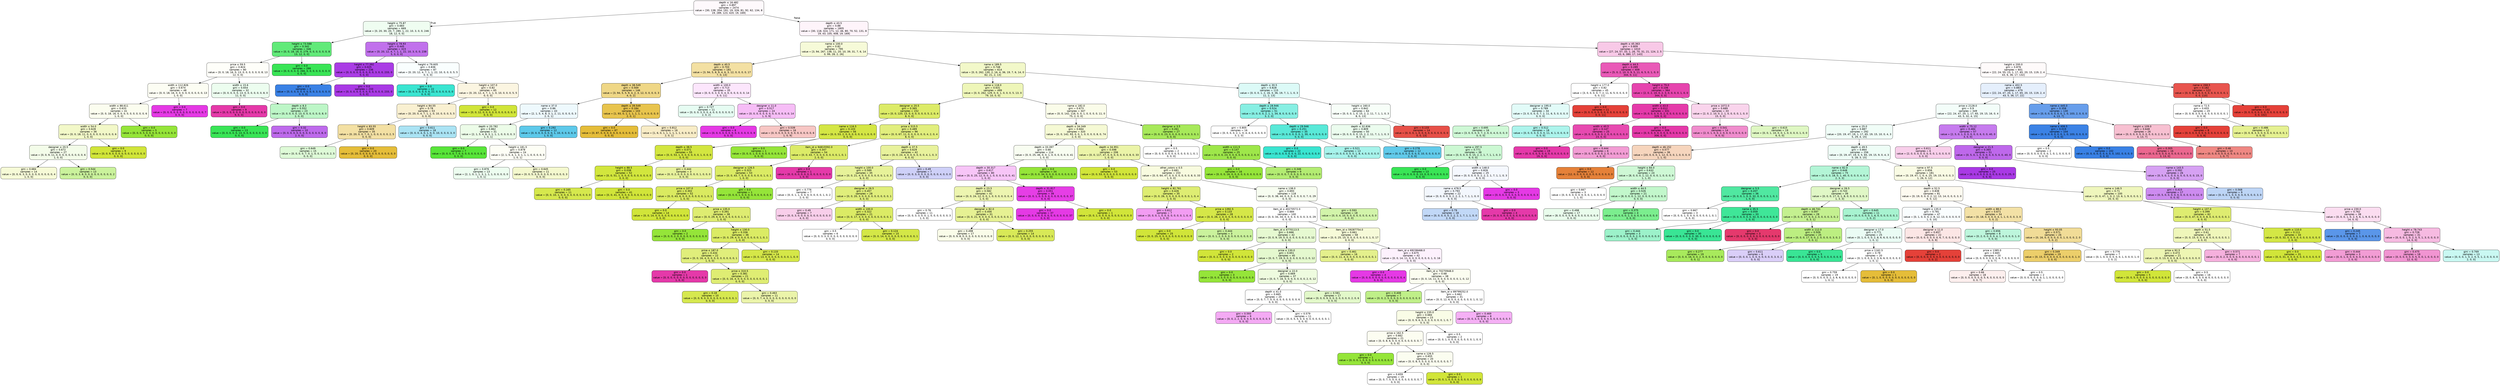 digraph Tree {
node [shape=box, style="filled, rounded", color="black", fontname=helvetica] ;
edge [fontname=helvetica] ;
0 [label=<depth &le; 16.482<br/>gini = 0.897<br/>samples = 2474<br/>value = [30, 138, 354, 191, 19, 326, 81, 92, 62, 134, 8<br/>19, 289, 123, 420, 19, 169]>, fillcolor="#fef9fc"] ;
1 [label=<height &le; 75.87<br/>gini = 0.683<br/>samples = 669<br/>value = [0, 20, 30, 20, 7, 280, 1, 22, 10, 3, 0, 0, 246<br/>18, 12, 0, 0]>, fillcolor="#effdf1"] ;
0 -> 1 [labeldistance=2.5, labelangle=45, headlabel="True"] ;
2 [label=<height &le; 73.588<br/>gini = 0.342<br/>samples = 346<br/>value = [0, 0, 18, 16, 0, 279, 0, 0, 0, 0, 0, 0, 8<br/>13, 12, 0, 0]>, fillcolor="#61ea79"] ;
1 -> 2 ;
3 [label=<price &le; 59.5<br/>gini = 0.824<br/>samples = 80<br/>value = [0, 0, 18, 16, 0, 13, 0, 0, 0, 0, 0, 0, 8, 13<br/>12, 0, 0]>, fillcolor="#fefef9"] ;
2 -> 3 ;
4 [label=<width &le; 112.826<br/>gini = 0.674<br/>samples = 48<br/>value = [0, 0, 18, 16, 0, 0, 0, 0, 0, 0, 0, 0, 0, 13<br/>1, 0, 0]>, fillcolor="#fcfdf3"] ;
3 -> 4 ;
5 [label=<width &le; 88.611<br/>gini = 0.633<br/>samples = 41<br/>value = [0, 0, 18, 16, 0, 0, 0, 0, 0, 0, 0, 0, 0, 6<br/>1, 0, 0]>, fillcolor="#fbfdef"] ;
4 -> 5 ;
6 [label=<width &le; 54.0<br/>gini = 0.628<br/>samples = 36<br/>value = [0, 0, 18, 11, 0, 0, 0, 0, 0, 0, 0, 0, 0, 6<br/>1, 0, 0]>, fillcolor="#f2f8c8"] ;
5 -> 6 ;
7 [label=<designer &le; 20.5<br/>gini = 0.672<br/>samples = 27<br/>value = [0, 0, 9, 11, 0, 0, 0, 0, 0, 0, 0, 0, 0, 6<br/>1, 0, 0]>, fillcolor="#f3fce9"] ;
6 -> 7 ;
8 [label=<gini = 0.684<br/>samples = 14<br/>value = [0, 0, 6, 3, 0, 0, 0, 0, 0, 0, 0, 0, 0, 4<br/>1, 0, 0]>, fillcolor="#f6fad7"] ;
7 -> 8 ;
9 [label=<gini = 0.544<br/>samples = 13<br/>value = [0, 0, 3, 8, 0, 0, 0, 0, 0, 0, 0, 0, 0, 2<br/>0, 0, 0]>, fillcolor="#caf29c"] ;
7 -> 9 ;
10 [label=<gini = 0.0<br/>samples = 9<br/>value = [0, 0, 9, 0, 0, 0, 0, 0, 0, 0, 0, 0, 0, 0<br/>0, 0, 0]>, fillcolor="#d1e539"] ;
6 -> 10 ;
11 [label=<gini = 0.0<br/>samples = 5<br/>value = [0, 0, 0, 5, 0, 0, 0, 0, 0, 0, 0, 0, 0, 0<br/>0, 0, 0]>, fillcolor="#95e539"] ;
5 -> 11 ;
12 [label=<gini = 0.0<br/>samples = 7<br/>value = [0, 0, 0, 0, 0, 0, 0, 0, 0, 0, 0, 0, 0, 7<br/>0, 0, 0]>, fillcolor="#e539e5"] ;
4 -> 12 ;
13 [label=<width &le; 15.6<br/>gini = 0.654<br/>samples = 32<br/>value = [0, 0, 0, 0, 0, 13, 0, 0, 0, 0, 0, 0, 8, 0<br/>11, 0, 0]>, fillcolor="#ecfdef"] ;
3 -> 13 ;
14 [label=<gini = 0.0<br/>samples = 9<br/>value = [0, 0, 0, 0, 0, 0, 0, 0, 0, 0, 0, 0, 0, 0<br/>9, 0, 0]>, fillcolor="#e539a9"] ;
13 -> 14 ;
15 [label=<depth &le; 8.3<br/>gini = 0.552<br/>samples = 23<br/>value = [0, 0, 0, 0, 0, 13, 0, 0, 0, 0, 0, 0, 8, 0<br/>2, 0, 0]>, fillcolor="#bdf6c7"] ;
13 -> 15 ;
16 [label=<gini = 0.0<br/>samples = 13<br/>value = [0, 0, 0, 0, 0, 13, 0, 0, 0, 0, 0, 0, 0, 0<br/>0, 0, 0]>, fillcolor="#39e556"] ;
15 -> 16 ;
17 [label=<gini = 0.32<br/>samples = 10<br/>value = [0, 0, 0, 0, 0, 0, 0, 0, 0, 0, 0, 0, 8, 0<br/>2, 0, 0]>, fillcolor="#be6aec"] ;
15 -> 17 ;
18 [label=<gini = 0.0<br/>samples = 266<br/>value = [0, 0, 0, 0, 0, 266, 0, 0, 0, 0, 0, 0, 0, 0<br/>0, 0, 0]>, fillcolor="#39e556"] ;
2 -> 18 ;
19 [label=<height &le; 78.93<br/>gini = 0.445<br/>samples = 323<br/>value = [0, 20, 12, 4, 7, 1, 1, 22, 10, 3, 0, 0, 238<br/>5, 0, 0, 0]>, fillcolor="#c171ec"] ;
1 -> 19 ;
20 [label=<height &le; 77.392<br/>gini = 0.025<br/>samples = 236<br/>value = [0, 0, 0, 0, 0, 0, 0, 0, 0, 3, 0, 0, 233, 0<br/>0, 0, 0]>, fillcolor="#aa3ce5"] ;
19 -> 20 ;
21 [label=<gini = 0.0<br/>samples = 3<br/>value = [0, 0, 0, 0, 0, 0, 0, 0, 0, 3, 0, 0, 0, 0<br/>0, 0, 0]>, fillcolor="#3981e5"] ;
20 -> 21 ;
22 [label=<gini = 0.0<br/>samples = 233<br/>value = [0, 0, 0, 0, 0, 0, 0, 0, 0, 0, 0, 0, 233, 0<br/>0, 0, 0]>, fillcolor="#a939e5"] ;
20 -> 22 ;
23 [label=<height &le; 79.605<br/>gini = 0.836<br/>samples = 87<br/>value = [0, 20, 12, 4, 7, 1, 1, 22, 10, 0, 0, 0, 5, 5<br/>0, 0, 0]>, fillcolor="#f9fefe"] ;
19 -> 23 ;
24 [label=<gini = 0.0<br/>samples = 22<br/>value = [0, 0, 0, 0, 0, 0, 0, 22, 0, 0, 0, 0, 0, 0<br/>0, 0, 0]>, fillcolor="#39e5d1"] ;
23 -> 24 ;
25 [label=<height &le; 107.0<br/>gini = 0.82<br/>samples = 65<br/>value = [0, 20, 12, 4, 7, 1, 1, 0, 10, 0, 0, 0, 5, 5<br/>0, 0, 0]>, fillcolor="#fbf5e1"] ;
23 -> 25 ;
26 [label=<height &le; 84.55<br/>gini = 0.78<br/>samples = 53<br/>value = [0, 20, 0, 4, 7, 1, 1, 0, 10, 0, 0, 0, 5, 5<br/>0, 0, 0]>, fillcolor="#f9f0d1"] ;
25 -> 26 ;
27 [label=<height &le; 83.55<br/>gini = 0.609<br/>samples = 35<br/>value = [0, 20, 0, 0, 7, 0, 1, 0, 0, 0, 0, 0, 2, 5<br/>0, 0, 0]>, fillcolor="#f3e0a3"] ;
26 -> 27 ;
28 [label=<gini = 0.649<br/>samples = 15<br/>value = [0, 0, 0, 0, 7, 0, 1, 0, 0, 0, 0, 0, 2, 5<br/>0, 0, 0]>, fillcolor="#defad7"] ;
27 -> 28 ;
29 [label=<gini = 0.0<br/>samples = 20<br/>value = [0, 20, 0, 0, 0, 0, 0, 0, 0, 0, 0, 0, 0, 0<br/>0, 0, 0]>, fillcolor="#e5bd39"] ;
27 -> 29 ;
30 [label=<gini = 0.611<br/>samples = 18<br/>value = [0, 0, 0, 4, 0, 1, 0, 0, 10, 0, 0, 0, 3, 0<br/>0, 0, 0]>, fillcolor="#aae3f4"] ;
26 -> 30 ;
31 [label=<gini = 0.0<br/>samples = 12<br/>value = [0, 0, 12, 0, 0, 0, 0, 0, 0, 0, 0, 0, 0, 0<br/>0, 0, 0]>, fillcolor="#d1e539"] ;
25 -> 31 ;
32 [label=<depth &le; 43.5<br/>gini = 0.88<br/>samples = 1805<br/>value = [30, 118, 324, 171, 12, 46, 80, 70, 52, 131, 8<br/>19, 43, 105, 408, 19, 169]>, fillcolor="#fef4fa"] ;
0 -> 32 [labeldistance=2.5, labelangle=-45, headlabel="False"] ;
33 [label=<name &le; 100.0<br/>gini = 0.82<br/>samples = 795<br/>value = [3, 94, 267, 138, 11, 20, 10, 39, 31, 7, 6, 14<br/>0, 99, 28, 2, 26]>, fillcolor="#f6fad8"] ;
32 -> 33 ;
34 [label=<depth &le; 40.5<br/>gini = 0.703<br/>samples = 181<br/>value = [3, 94, 5, 8, 9, 4, 6, 3, 12, 0, 0, 0, 0, 17<br/>7, 0, 13]>, fillcolor="#f3e0a2"] ;
33 -> 34 ;
35 [label=<depth &le; 38.549<br/>gini = 0.569<br/>samples = 146<br/>value = [3, 94, 5, 5, 9, 4, 2, 3, 12, 0, 0, 0, 0, 3<br/>4, 0, 2]>, fillcolor="#efd786"] ;
34 -> 35 ;
36 [label=<name &le; 37.0<br/>gini = 0.86<br/>samples = 43<br/>value = [2, 1, 5, 4, 8, 3, 1, 2, 11, 0, 0, 0, 0, 3<br/>2, 0, 1]>, fillcolor="#eef9fd"] ;
35 -> 36 ;
37 [label=<depth &le; 20.782<br/>gini = 0.862<br/>samples = 31<br/>value = [2, 1, 5, 4, 8, 3, 1, 1, 1, 0, 0, 0, 0, 3<br/>1, 0, 1]>, fillcolor="#ecfce8"] ;
36 -> 37 ;
38 [label=<gini = 0.0<br/>samples = 7<br/>value = [0, 0, 0, 0, 7, 0, 0, 0, 0, 0, 0, 0, 0, 0<br/>0, 0, 0]>, fillcolor="#58e539"] ;
37 -> 38 ;
39 [label=<height &le; 181.5<br/>gini = 0.878<br/>samples = 24<br/>value = [2, 1, 5, 4, 1, 3, 1, 1, 1, 0, 0, 0, 0, 3<br/>1, 0, 1]>, fillcolor="#fdfef5"] ;
37 -> 39 ;
40 [label=<gini = 0.876<br/>samples = 13<br/>value = [2, 1, 0, 1, 1, 3, 1, 1, 1, 0, 0, 0, 0, 0<br/>1, 0, 1]>, fillcolor="#edfdf0"] ;
39 -> 40 ;
41 [label=<gini = 0.645<br/>samples = 11<br/>value = [0, 0, 5, 3, 0, 0, 0, 0, 0, 0, 0, 0, 0, 3<br/>0, 0, 0]>, fillcolor="#f4f8ce"] ;
39 -> 41 ;
42 [label=<gini = 0.292<br/>samples = 12<br/>value = [0, 0, 0, 0, 0, 0, 0, 1, 10, 0, 0, 0, 0, 0<br/>1, 0, 0]>, fillcolor="#5dc9ea"] ;
36 -> 42 ;
43 [label=<depth &le; 39.549<br/>gini = 0.184<br/>samples = 103<br/>value = [1, 93, 0, 1, 1, 1, 1, 1, 1, 0, 0, 0, 0, 0<br/>2, 0, 1]>, fillcolor="#e8c44d"] ;
35 -> 43 ;
44 [label=<gini = 0.0<br/>samples = 87<br/>value = [0, 87, 0, 0, 0, 0, 0, 0, 0, 0, 0, 0, 0, 0<br/>0, 0, 0]>, fillcolor="#e5bd39"] ;
43 -> 44 ;
45 [label=<gini = 0.812<br/>samples = 16<br/>value = [1, 6, 0, 1, 1, 1, 1, 1, 1, 0, 0, 0, 0, 0<br/>2, 0, 1]>, fillcolor="#f8ecc6"] ;
43 -> 45 ;
46 [label=<width &le; 100.0<br/>gini = 0.713<br/>samples = 35<br/>value = [0, 0, 0, 3, 0, 0, 4, 0, 0, 0, 0, 0, 0, 14<br/>3, 0, 11]>, fillcolor="#fce6fc"] ;
34 -> 46 ;
47 [label=<gini = 0.727<br/>samples = 11<br/>value = [0, 0, 0, 3, 0, 0, 4, 0, 0, 0, 0, 0, 0, 0<br/>2, 0, 2]>, fillcolor="#e6fcf2"] ;
46 -> 47 ;
48 [label=<designer &le; 11.0<br/>gini = 0.517<br/>samples = 24<br/>value = [0, 0, 0, 0, 0, 0, 0, 0, 0, 0, 0, 0, 0, 14<br/>1, 0, 9]>, fillcolor="#f6bdf6"] ;
46 -> 48 ;
49 [label=<gini = 0.0<br/>samples = 8<br/>value = [0, 0, 0, 0, 0, 0, 0, 0, 0, 0, 0, 0, 0, 8<br/>0, 0, 0]>, fillcolor="#e539e5"] ;
48 -> 49 ;
50 [label=<gini = 0.539<br/>samples = 16<br/>value = [0, 0, 0, 0, 0, 0, 0, 0, 0, 0, 0, 0, 0, 6<br/>1, 0, 9]>, fillcolor="#f7c6c4"] ;
48 -> 50 ;
51 [label=<name &le; 189.5<br/>gini = 0.748<br/>samples = 614<br/>value = [0, 0, 262, 130, 2, 16, 4, 36, 19, 7, 6, 14, 0<br/>82, 21, 2, 13]>, fillcolor="#f2f8c9"] ;
33 -> 51 ;
52 [label=<name &le; 118.0<br/>gini = 0.631<br/>samples = 499<br/>value = [0, 0, 262, 129, 0, 0, 1, 0, 0, 0, 5, 13, 0<br/>79, 10, 0, 0]>, fillcolor="#eef6b8"] ;
51 -> 52 ;
53 [label=<designer &le; 20.5<br/>gini = 0.365<br/>samples = 152<br/>value = [0, 0, 120, 13, 0, 0, 0, 0, 0, 0, 5, 2, 0, 4<br/>8, 0, 0]>, fillcolor="#dceb67"] ;
52 -> 53 ;
54 [label=<name &le; 116.5<br/>gini = 0.103<br/>samples = 56<br/>value = [0, 0, 53, 2, 0, 0, 0, 0, 0, 0, 1, 0, 0, 0<br/>0, 0, 0]>, fillcolor="#d4e644"] ;
53 -> 54 ;
55 [label=<depth &le; 38.5<br/>gini = 0.071<br/>samples = 55<br/>value = [0, 0, 53, 1, 0, 0, 0, 0, 0, 0, 1, 0, 0, 0<br/>0, 0, 0]>, fillcolor="#d3e640"] ;
54 -> 55 ;
56 [label=<height &le; 88.5<br/>gini = 0.038<br/>samples = 52<br/>value = [0, 0, 51, 1, 0, 0, 0, 0, 0, 0, 0, 0, 0, 0<br/>0, 0, 0]>, fillcolor="#d2e63d"] ;
55 -> 56 ;
57 [label=<gini = 0.165<br/>samples = 11<br/>value = [0, 0, 10, 1, 0, 0, 0, 0, 0, 0, 0, 0, 0, 0<br/>0, 0, 0]>, fillcolor="#d6e84d"] ;
56 -> 57 ;
58 [label=<gini = 0.0<br/>samples = 41<br/>value = [0, 0, 41, 0, 0, 0, 0, 0, 0, 0, 0, 0, 0, 0<br/>0, 0, 0]>, fillcolor="#d1e539"] ;
56 -> 58 ;
59 [label=<gini = 0.444<br/>samples = 3<br/>value = [0, 0, 2, 0, 0, 0, 0, 0, 0, 0, 1, 0, 0, 0<br/>0, 0, 0]>, fillcolor="#e8f29c"] ;
55 -> 59 ;
60 [label=<gini = 0.0<br/>samples = 1<br/>value = [0, 0, 0, 1, 0, 0, 0, 0, 0, 0, 0, 0, 0, 0<br/>0, 0, 0]>, fillcolor="#95e539"] ;
54 -> 60 ;
61 [label=<price &le; 515.5<br/>gini = 0.489<br/>samples = 96<br/>value = [0, 0, 67, 11, 0, 0, 0, 0, 0, 0, 4, 2, 0, 4<br/>8, 0, 0]>, fillcolor="#e1ee7d"] ;
53 -> 61 ;
62 [label=<item_id &le; 94815592.0<br/>gini = 0.347<br/>samples = 54<br/>value = [0, 0, 43, 7, 0, 0, 0, 0, 0, 0, 0, 1, 0, 1<br/>2, 0, 0]>, fillcolor="#dceb67"] ;
61 -> 62 ;
63 [label=<designer &le; 126.5<br/>gini = 0.323<br/>samples = 53<br/>value = [0, 0, 43, 7, 0, 0, 0, 0, 0, 0, 0, 1, 0, 1<br/>1, 0, 0]>, fillcolor="#dbeb64"] ;
62 -> 63 ;
64 [label=<price &le; 107.0<br/>gini = 0.302<br/>samples = 52<br/>value = [0, 0, 43, 6, 0, 0, 0, 0, 0, 0, 0, 1, 0, 1<br/>1, 0, 0]>, fillcolor="#daea60"] ;
63 -> 64 ;
65 [label=<gini = 0.0<br/>samples = 14<br/>value = [0, 0, 14, 0, 0, 0, 0, 0, 0, 0, 0, 0, 0, 0<br/>0, 0, 0]>, fillcolor="#d1e539"] ;
64 -> 65 ;
66 [label=<price &le; 135.0<br/>gini = 0.391<br/>samples = 38<br/>value = [0, 0, 29, 6, 0, 0, 0, 0, 0, 0, 0, 1, 0, 1<br/>1, 0, 0]>, fillcolor="#deec71"] ;
64 -> 66 ;
67 [label=<gini = 0.0<br/>samples = 2<br/>value = [0, 0, 0, 2, 0, 0, 0, 0, 0, 0, 0, 0, 0, 0<br/>0, 0, 0]>, fillcolor="#95e539"] ;
66 -> 67 ;
68 [label=<height &le; 130.0<br/>gini = 0.336<br/>samples = 36<br/>value = [0, 0, 29, 4, 0, 0, 0, 0, 0, 0, 0, 1, 0, 1<br/>1, 0, 0]>, fillcolor="#dbeb64"] ;
66 -> 68 ;
69 [label=<price &le; 187.0<br/>gini = 0.434<br/>samples = 22<br/>value = [0, 0, 16, 4, 0, 0, 0, 0, 0, 0, 0, 0, 0, 1<br/>1, 0, 0]>, fillcolor="#e0ee7b"] ;
68 -> 69 ;
70 [label=<gini = 0.0<br/>samples = 1<br/>value = [0, 0, 0, 0, 0, 0, 0, 0, 0, 0, 0, 0, 0, 0<br/>1, 0, 0]>, fillcolor="#e539a9"] ;
69 -> 70 ;
71 [label=<price &le; 310.5<br/>gini = 0.381<br/>samples = 21<br/>value = [0, 0, 16, 4, 0, 0, 0, 0, 0, 0, 0, 0, 0, 1<br/>0, 0, 0]>, fillcolor="#dfed73"] ;
69 -> 71 ;
72 [label=<gini = 0.18<br/>samples = 10<br/>value = [0, 0, 9, 0, 0, 0, 0, 0, 0, 0, 0, 0, 0, 1<br/>0, 0, 0]>, fillcolor="#d6e84f"] ;
71 -> 72 ;
73 [label=<gini = 0.463<br/>samples = 11<br/>value = [0, 0, 7, 4, 0, 0, 0, 0, 0, 0, 0, 0, 0, 0<br/>0, 0, 0]>, fillcolor="#ebf4aa"] ;
71 -> 73 ;
74 [label=<gini = 0.133<br/>samples = 14<br/>value = [0, 0, 13, 0, 0, 0, 0, 0, 0, 0, 0, 1, 0, 0<br/>0, 0, 0]>, fillcolor="#d5e748"] ;
68 -> 74 ;
75 [label=<gini = 0.0<br/>samples = 1<br/>value = [0, 0, 0, 1, 0, 0, 0, 0, 0, 0, 0, 0, 0, 0<br/>0, 0, 0]>, fillcolor="#95e539"] ;
63 -> 75 ;
76 [label=<gini = 0.0<br/>samples = 1<br/>value = [0, 0, 0, 0, 0, 0, 0, 0, 0, 0, 0, 0, 0, 0<br/>1, 0, 0]>, fillcolor="#e539a9"] ;
62 -> 76 ;
77 [label=<depth &le; 37.5<br/>gini = 0.629<br/>samples = 42<br/>value = [0, 0, 24, 4, 0, 0, 0, 0, 0, 0, 4, 1, 0, 3<br/>6, 0, 0]>, fillcolor="#e8f29c"] ;
61 -> 77 ;
78 [label=<height &le; 100.0<br/>gini = 0.589<br/>samples = 35<br/>value = [0, 0, 21, 4, 0, 0, 0, 0, 0, 0, 0, 1, 0, 3<br/>6, 0, 0]>, fillcolor="#e7f299"] ;
77 -> 78 ;
79 [label=<gini = 0.776<br/>samples = 7<br/>value = [0, 0, 1, 1, 0, 0, 0, 0, 0, 0, 0, 1, 0, 2<br/>2, 0, 0]>, fillcolor="#ffffff"] ;
78 -> 79 ;
80 [label=<designer &le; 26.5<br/>gini = 0.457<br/>samples = 28<br/>value = [0, 0, 20, 3, 0, 0, 0, 0, 0, 0, 0, 0, 0, 1<br/>4, 0, 0]>, fillcolor="#e0ee7b"] ;
78 -> 80 ;
81 [label=<gini = 0.49<br/>samples = 7<br/>value = [0, 0, 3, 0, 0, 0, 0, 0, 0, 0, 0, 0, 0, 0<br/>4, 0, 0]>, fillcolor="#f8ceea"] ;
80 -> 81 ;
82 [label=<width &le; 100.0<br/>gini = 0.322<br/>samples = 21<br/>value = [0, 0, 17, 3, 0, 0, 0, 0, 0, 0, 0, 0, 0, 1<br/>0, 0, 0]>, fillcolor="#dbeb65"] ;
80 -> 82 ;
83 [label=<gini = 0.5<br/>samples = 6<br/>value = [0, 0, 3, 3, 0, 0, 0, 0, 0, 0, 0, 0, 0, 0<br/>0, 0, 0]>, fillcolor="#ffffff"] ;
82 -> 83 ;
84 [label=<gini = 0.124<br/>samples = 15<br/>value = [0, 0, 14, 0, 0, 0, 0, 0, 0, 0, 0, 0, 0, 1<br/>0, 0, 0]>, fillcolor="#d4e747"] ;
82 -> 84 ;
85 [label=<gini = 0.49<br/>samples = 7<br/>value = [0, 0, 3, 0, 0, 0, 0, 0, 0, 0, 4, 0, 0, 0<br/>0, 0, 0]>, fillcolor="#ced0f8"] ;
77 -> 85 ;
86 [label=<name &le; 182.0<br/>gini = 0.673<br/>samples = 347<br/>value = [0, 0, 142, 116, 0, 0, 1, 0, 0, 0, 0, 11, 0<br/>75, 2, 0, 0]>, fillcolor="#fafce9"] ;
52 -> 86 ;
87 [label=<depth &le; 34.349<br/>gini = 0.664<br/>samples = 320<br/>value = [0, 0, 142, 93, 0, 0, 1, 0, 0, 0, 0, 8, 0, 74<br/>2, 0, 0]>, fillcolor="#f5f9d4"] ;
86 -> 87 ;
88 [label=<depth &le; 33.397<br/>gini = 0.66<br/>samples = 114<br/>value = [0, 0, 25, 46, 0, 0, 1, 0, 0, 0, 0, 0, 0, 41<br/>1, 0, 0]>, fillcolor="#f8fdf1"] ;
87 -> 88 ;
89 [label=<depth &le; 30.317<br/>gini = 0.617<br/>samples = 80<br/>value = [0, 0, 25, 12, 0, 0, 1, 0, 0, 0, 0, 0, 0, 41<br/>1, 0, 0]>, fillcolor="#f7c5f7"] ;
88 -> 89 ;
90 [label=<depth &le; 23.5<br/>gini = 0.582<br/>samples = 42<br/>value = [0, 0, 24, 12, 0, 0, 1, 0, 0, 0, 0, 0, 0, 4<br/>1, 0, 0]>, fillcolor="#edf5b0"] ;
89 -> 90 ;
91 [label=<gini = 0.76<br/>samples = 11<br/>value = [0, 0, 3, 3, 0, 0, 1, 0, 0, 0, 0, 0, 0, 3<br/>1, 0, 0]>, fillcolor="#ffffff"] ;
90 -> 91 ;
92 [label=<designer &le; 82.0<br/>gini = 0.456<br/>samples = 31<br/>value = [0, 0, 21, 9, 0, 0, 0, 0, 0, 0, 0, 0, 0, 1<br/>0, 0, 0]>, fillcolor="#e6f193"] ;
90 -> 92 ;
93 [label=<gini = 0.498<br/>samples = 17<br/>value = [0, 0, 9, 8, 0, 0, 0, 0, 0, 0, 0, 0, 0, 0<br/>0, 0, 0]>, fillcolor="#fafce9"] ;
92 -> 93 ;
94 [label=<gini = 0.255<br/>samples = 14<br/>value = [0, 0, 12, 1, 0, 0, 0, 0, 0, 0, 0, 0, 0, 1<br/>0, 0, 0]>, fillcolor="#d8e957"] ;
92 -> 94 ;
95 [label=<depth &le; 31.817<br/>gini = 0.051<br/>samples = 38<br/>value = [0, 0, 1, 0, 0, 0, 0, 0, 0, 0, 0, 0, 0, 37<br/>0, 0, 0]>, fillcolor="#e63ee6"] ;
89 -> 95 ;
96 [label=<gini = 0.0<br/>samples = 37<br/>value = [0, 0, 0, 0, 0, 0, 0, 0, 0, 0, 0, 0, 0, 37<br/>0, 0, 0]>, fillcolor="#e539e5"] ;
95 -> 96 ;
97 [label=<gini = 0.0<br/>samples = 1<br/>value = [0, 0, 1, 0, 0, 0, 0, 0, 0, 0, 0, 0, 0, 0<br/>0, 0, 0]>, fillcolor="#d1e539"] ;
95 -> 97 ;
98 [label=<gini = 0.0<br/>samples = 34<br/>value = [0, 0, 0, 34, 0, 0, 0, 0, 0, 0, 0, 0, 0, 0<br/>0, 0, 0]>, fillcolor="#95e539"] ;
88 -> 98 ;
99 [label=<depth &le; 34.951<br/>gini = 0.598<br/>samples = 206<br/>value = [0, 0, 117, 47, 0, 0, 0, 0, 0, 0, 0, 8, 0, 33<br/>1, 0, 0]>, fillcolor="#ebf4a8"] ;
87 -> 99 ;
100 [label=<gini = 0.0<br/>samples = 53<br/>value = [0, 0, 53, 0, 0, 0, 0, 0, 0, 0, 0, 0, 0, 0<br/>0, 0, 0]>, fillcolor="#d1e539"] ;
99 -> 100 ;
101 [label=<other_colors &le; 0.5<br/>gini = 0.681<br/>samples = 153<br/>value = [0, 0, 64, 47, 0, 0, 0, 0, 0, 0, 0, 8, 0, 33<br/>1, 0, 0]>, fillcolor="#f8fbdf"] ;
99 -> 101 ;
102 [label=<height &le; 82.761<br/>gini = 0.426<br/>samples = 35<br/>value = [0, 0, 26, 3, 0, 0, 0, 0, 0, 0, 0, 1, 0, 4<br/>1, 0, 0]>, fillcolor="#deed72"] ;
101 -> 102 ;
103 [label=<gini = 0.612<br/>samples = 7<br/>value = [0, 0, 0, 1, 0, 0, 0, 0, 0, 0, 0, 1, 0, 4<br/>1, 0, 0]>, fillcolor="#f29cf2"] ;
102 -> 103 ;
104 [label=<price &le; 1392.5<br/>gini = 0.133<br/>samples = 28<br/>value = [0, 0, 26, 2, 0, 0, 0, 0, 0, 0, 0, 0, 0, 0<br/>0, 0, 0]>, fillcolor="#d5e748"] ;
102 -> 104 ;
105 [label=<gini = 0.0<br/>samples = 25<br/>value = [0, 0, 25, 0, 0, 0, 0, 0, 0, 0, 0, 0, 0, 0<br/>0, 0, 0]>, fillcolor="#d1e539"] ;
104 -> 105 ;
106 [label=<gini = 0.444<br/>samples = 3<br/>value = [0, 0, 1, 2, 0, 0, 0, 0, 0, 0, 0, 0, 0, 0<br/>0, 0, 0]>, fillcolor="#caf29c"] ;
104 -> 106 ;
107 [label=<name &le; 138.0<br/>gini = 0.693<br/>samples = 118<br/>value = [0, 0, 38, 44, 0, 0, 0, 0, 0, 0, 0, 7, 0, 29<br/>0, 0, 0]>, fillcolor="#f7fdf0"] ;
101 -> 107 ;
108 [label=<item_id &le; 40270572.0<br/>gini = 0.684<br/>samples = 100<br/>value = [0, 0, 34, 34, 0, 0, 0, 0, 0, 0, 0, 3, 0, 29<br/>0, 0, 0]>, fillcolor="#ffffff"] ;
107 -> 108 ;
109 [label=<item_id &le; 4770113.5<br/>gini = 0.666<br/>samples = 42<br/>value = [0, 0, 9, 19, 0, 0, 0, 0, 0, 0, 0, 2, 0, 12<br/>0, 0, 0]>, fillcolor="#e6f9d1"] ;
108 -> 109 ;
110 [label=<gini = 0.0<br/>samples = 2<br/>value = [0, 0, 2, 0, 0, 0, 0, 0, 0, 0, 0, 0, 0, 0<br/>0, 0, 0]>, fillcolor="#d1e539"] ;
109 -> 110 ;
111 [label=<price &le; 130.0<br/>gini = 0.651<br/>samples = 40<br/>value = [0, 0, 7, 19, 0, 0, 0, 0, 0, 0, 0, 2, 0, 12<br/>0, 0, 0]>, fillcolor="#e4f8ce"] ;
109 -> 111 ;
112 [label=<gini = 0.0<br/>samples = 3<br/>value = [0, 0, 0, 3, 0, 0, 0, 0, 0, 0, 0, 0, 0, 0<br/>0, 0, 0]>, fillcolor="#95e539"] ;
111 -> 112 ;
113 [label=<designer &le; 22.0<br/>gini = 0.669<br/>samples = 37<br/>value = [0, 0, 7, 16, 0, 0, 0, 0, 0, 0, 0, 2, 0, 12<br/>0, 0, 0]>, fillcolor="#eefbdf"] ;
111 -> 113 ;
114 [label=<depth &le; 41.0<br/>gini = 0.665<br/>samples = 20<br/>value = [0, 0, 7, 7, 0, 0, 0, 0, 0, 0, 0, 0, 0, 6<br/>0, 0, 0]>, fillcolor="#ffffff"] ;
113 -> 114 ;
115 [label=<gini = 0.593<br/>samples = 9<br/>value = [0, 0, 2, 2, 0, 0, 0, 0, 0, 0, 0, 0, 0, 5<br/>0, 0, 0]>, fillcolor="#f4aaf4"] ;
114 -> 115 ;
116 [label=<gini = 0.579<br/>samples = 11<br/>value = [0, 0, 5, 5, 0, 0, 0, 0, 0, 0, 0, 0, 0, 1<br/>0, 0, 0]>, fillcolor="#ffffff"] ;
114 -> 116 ;
117 [label=<gini = 0.581<br/>samples = 17<br/>value = [0, 0, 0, 9, 0, 0, 0, 0, 0, 0, 0, 2, 0, 6<br/>0, 0, 0]>, fillcolor="#e2f8c9"] ;
113 -> 117 ;
118 [label=<item_id &le; 59287754.0<br/>gini = 0.661<br/>samples = 58<br/>value = [0, 0, 25, 15, 0, 0, 0, 0, 0, 0, 0, 1, 0, 17<br/>0, 0, 0]>, fillcolor="#f6fad8"] ;
108 -> 118 ;
119 [label=<gini = 0.461<br/>samples = 16<br/>value = [0, 0, 11, 4, 0, 0, 0, 0, 0, 0, 0, 0, 0, 1<br/>0, 0, 0]>, fillcolor="#e4f08c"] ;
118 -> 119 ;
120 [label=<item_id &le; 69238468.0<br/>gini = 0.675<br/>samples = 42<br/>value = [0, 0, 14, 11, 0, 0, 0, 0, 0, 0, 0, 1, 0, 16<br/>0, 0, 0]>, fillcolor="#fdf1fd"] ;
118 -> 120 ;
121 [label=<gini = 0.0<br/>samples = 4<br/>value = [0, 0, 0, 0, 0, 0, 0, 0, 0, 0, 0, 0, 0, 4<br/>0, 0, 0]>, fillcolor="#e539e5"] ;
120 -> 121 ;
122 [label=<item_id &le; 70270948.0<br/>gini = 0.68<br/>samples = 38<br/>value = [0, 0, 14, 11, 0, 0, 0, 0, 0, 0, 0, 1, 0, 12<br/>0, 0, 0]>, fillcolor="#fbfdf0"] ;
120 -> 122 ;
123 [label=<gini = 0.408<br/>samples = 7<br/>value = [0, 0, 2, 5, 0, 0, 0, 0, 0, 0, 0, 0, 0, 0<br/>0, 0, 0]>, fillcolor="#bfef88"] ;
122 -> 123 ;
124 [label=<item_id &le; 89799252.0<br/>gini = 0.662<br/>samples = 31<br/>value = [0, 0, 12, 6, 0, 0, 0, 0, 0, 0, 0, 1, 0, 12<br/>0, 0, 0]>, fillcolor="#ffffff"] ;
122 -> 124 ;
125 [label=<height &le; 235.0<br/>gini = 0.684<br/>samples = 23<br/>value = [0, 0, 9, 6, 0, 0, 0, 0, 0, 0, 0, 1, 0, 7<br/>0, 0, 0]>, fillcolor="#f9fce6"] ;
124 -> 125 ;
126 [label=<price &le; 162.5<br/>gini = 0.662<br/>samples = 21<br/>value = [0, 0, 8, 6, 0, 0, 0, 0, 0, 0, 0, 0, 0, 7<br/>0, 0, 0]>, fillcolor="#fcfdf1"] ;
125 -> 126 ;
127 [label=<gini = 0.0<br/>samples = 1<br/>value = [0, 0, 0, 1, 0, 0, 0, 0, 0, 0, 0, 0, 0, 0<br/>0, 0, 0]>, fillcolor="#95e539"] ;
126 -> 127 ;
128 [label=<name &le; 126.5<br/>gini = 0.655<br/>samples = 20<br/>value = [0, 0, 8, 5, 0, 0, 0, 0, 0, 0, 0, 0, 0, 7<br/>0, 0, 0]>, fillcolor="#fbfdf0"] ;
126 -> 128 ;
129 [label=<gini = 0.659<br/>samples = 19<br/>value = [0, 0, 7, 5, 0, 0, 0, 0, 0, 0, 0, 0, 0, 7<br/>0, 0, 0]>, fillcolor="#ffffff"] ;
128 -> 129 ;
130 [label=<gini = 0.0<br/>samples = 1<br/>value = [0, 0, 1, 0, 0, 0, 0, 0, 0, 0, 0, 0, 0, 0<br/>0, 0, 0]>, fillcolor="#d1e539"] ;
128 -> 130 ;
131 [label=<gini = 0.5<br/>samples = 2<br/>value = [0, 0, 1, 0, 0, 0, 0, 0, 0, 0, 0, 1, 0, 0<br/>0, 0, 0]>, fillcolor="#ffffff"] ;
125 -> 131 ;
132 [label=<gini = 0.469<br/>samples = 8<br/>value = [0, 0, 3, 0, 0, 0, 0, 0, 0, 0, 0, 0, 0, 5<br/>0, 0, 0]>, fillcolor="#f5b0f5"] ;
124 -> 132 ;
133 [label=<gini = 0.593<br/>samples = 18<br/>value = [0, 0, 4, 10, 0, 0, 0, 0, 0, 0, 0, 4, 0, 0<br/>0, 0, 0]>, fillcolor="#d2f4aa"] ;
107 -> 133 ;
134 [label=<designer &le; 3.5<br/>gini = 0.261<br/>samples = 27<br/>value = [0, 0, 0, 23, 0, 0, 0, 0, 0, 0, 0, 3, 0, 1<br/>0, 0, 0]>, fillcolor="#a7e95a"] ;
86 -> 134 ;
135 [label=<gini = 0.5<br/>samples = 2<br/>value = [0, 0, 0, 0, 0, 0, 0, 0, 0, 0, 0, 1, 0, 1<br/>0, 0, 0]>, fillcolor="#ffffff"] ;
134 -> 135 ;
136 [label=<width &le; 111.5<br/>gini = 0.147<br/>samples = 25<br/>value = [0, 0, 0, 23, 0, 0, 0, 0, 0, 0, 0, 2, 0, 0<br/>0, 0, 0]>, fillcolor="#9ee74a"] ;
134 -> 136 ;
137 [label=<gini = 0.0<br/>samples = 16<br/>value = [0, 0, 0, 16, 0, 0, 0, 0, 0, 0, 0, 0, 0, 0<br/>0, 0, 0]>, fillcolor="#95e539"] ;
136 -> 137 ;
138 [label=<gini = 0.346<br/>samples = 9<br/>value = [0, 0, 0, 7, 0, 0, 0, 0, 0, 0, 0, 2, 0, 0<br/>0, 0, 0]>, fillcolor="#b3ec72"] ;
136 -> 138 ;
139 [label=<depth &le; 30.5<br/>gini = 0.828<br/>samples = 115<br/>value = [0, 0, 0, 1, 2, 16, 3, 36, 19, 7, 1, 1, 0, 3<br/>11, 2, 13]>, fillcolor="#dcfaf7"] ;
51 -> 139 ;
140 [label=<depth &le; 28.946<br/>gini = 0.524<br/>samples = 51<br/>value = [0, 0, 0, 0, 2, 1, 1, 34, 8, 0, 0, 0, 0, 0<br/>3, 2, 0]>, fillcolor="#87efe3"] ;
139 -> 140 ;
141 [label=<gini = 0.805<br/>samples = 16<br/>value = [0, 0, 0, 0, 2, 1, 0, 4, 4, 0, 0, 0, 0, 0<br/>3, 2, 0]>, fillcolor="#ffffff"] ;
140 -> 141 ;
142 [label=<depth &le; 29.946<br/>gini = 0.251<br/>samples = 35<br/>value = [0, 0, 0, 0, 0, 0, 1, 30, 4, 0, 0, 0, 0, 0<br/>0, 0, 0]>, fillcolor="#59e9d8"] ;
140 -> 142 ;
143 [label=<gini = 0.0<br/>samples = 22<br/>value = [0, 0, 0, 0, 0, 0, 0, 22, 0, 0, 0, 0, 0, 0<br/>0, 0, 0]>, fillcolor="#39e5d1"] ;
142 -> 143 ;
144 [label=<gini = 0.521<br/>samples = 13<br/>value = [0, 0, 0, 0, 0, 0, 1, 8, 4, 0, 0, 0, 0, 0<br/>0, 0, 0]>, fillcolor="#a7f3eb"] ;
142 -> 144 ;
145 [label=<height &le; 160.0<br/>gini = 0.842<br/>samples = 64<br/>value = [0, 0, 0, 1, 0, 15, 2, 2, 11, 7, 1, 1, 0, 3<br/>8, 0, 13]>, fillcolor="#f7fef8"] ;
139 -> 145 ;
146 [label=<depth &le; 32.836<br/>gini = 0.809<br/>samples = 50<br/>value = [0, 0, 0, 0, 0, 15, 2, 2, 11, 7, 1, 1, 0, 3<br/>8, 0, 0]>, fillcolor="#ebfcee"] ;
145 -> 146 ;
147 [label=<gini = 0.278<br/>samples = 12<br/>value = [0, 0, 0, 0, 0, 0, 0, 0, 10, 0, 0, 0, 0, 0<br/>2, 0, 0]>, fillcolor="#61caea"] ;
146 -> 147 ;
148 [label=<name &le; 297.5<br/>gini = 0.771<br/>samples = 38<br/>value = [0, 0, 0, 0, 0, 15, 2, 2, 1, 7, 1, 1, 0, 3<br/>6, 0, 0]>, fillcolor="#ccf8d3"] ;
146 -> 148 ;
149 [label=<gini = 0.0<br/>samples = 13<br/>value = [0, 0, 0, 0, 0, 13, 0, 0, 0, 0, 0, 0, 0, 0<br/>0, 0, 0]>, fillcolor="#39e556"] ;
148 -> 149 ;
150 [label=<width &le; 148.0<br/>gini = 0.826<br/>samples = 25<br/>value = [0, 0, 0, 0, 0, 2, 2, 2, 1, 7, 1, 1, 0, 3<br/>6, 0, 0]>, fillcolor="#f5f8fe"] ;
148 -> 150 ;
151 [label=<name &le; 478.5<br/>gini = 0.793<br/>samples = 22<br/>value = [0, 0, 0, 0, 0, 2, 2, 2, 1, 7, 1, 1, 0, 0<br/>6, 0, 0]>, fillcolor="#f3f7fd"] ;
150 -> 151 ;
152 [label=<gini = 0.79<br/>samples = 18<br/>value = [0, 0, 0, 0, 0, 2, 2, 2, 1, 7, 1, 1, 0, 0<br/>2, 0, 0]>, fillcolor="#c1d8f7"] ;
151 -> 152 ;
153 [label=<gini = 0.0<br/>samples = 4<br/>value = [0, 0, 0, 0, 0, 0, 0, 0, 0, 0, 0, 0, 0, 0<br/>4, 0, 0]>, fillcolor="#e539a9"] ;
151 -> 153 ;
154 [label=<gini = 0.0<br/>samples = 3<br/>value = [0, 0, 0, 0, 0, 0, 0, 0, 0, 0, 0, 0, 0, 3<br/>0, 0, 0]>, fillcolor="#e539e5"] ;
150 -> 154 ;
155 [label=<gini = 0.133<br/>samples = 14<br/>value = [0, 0, 0, 1, 0, 0, 0, 0, 0, 0, 0, 0, 0, 0<br/>0, 0, 13]>, fillcolor="#e75048"] ;
145 -> 155 ;
156 [label=<depth &le; 45.363<br/>gini = 0.809<br/>samples = 1010<br/>value = [27, 24, 57, 33, 1, 26, 70, 31, 21, 124, 2, 5<br/>43, 6, 380, 17, 143]>, fillcolor="#f8c9e7"] ;
32 -> 156 ;
157 [label=<depth &le; 44.5<br/>gini = 0.289<br/>samples = 409<br/>value = [5, 0, 2, 10, 0, 9, 5, 11, 6, 5, 0, 1, 0, 0<br/>344, 0, 11]>, fillcolor="#e959b7"] ;
156 -> 157 ;
158 [label=<height &le; 177.0<br/>gini = 0.82<br/>samples = 45<br/>value = [3, 0, 0, 0, 0, 7, 2, 11, 6, 5, 0, 0, 0, 0<br/>0, 0, 11]>, fillcolor="#ffffff"] ;
157 -> 158 ;
159 [label=<designer &le; 195.0<br/>gini = 0.789<br/>samples = 34<br/>value = [3, 0, 0, 0, 0, 7, 2, 11, 6, 5, 0, 0, 0, 0<br/>0, 0, 0]>, fillcolor="#e2fbf8"] ;
158 -> 159 ;
160 [label=<gini = 0.695<br/>samples = 16<br/>value = [3, 0, 0, 0, 0, 7, 2, 0, 0, 4, 0, 0, 0, 0<br/>0, 0, 0]>, fillcolor="#cef8d5"] ;
159 -> 160 ;
161 [label=<gini = 0.512<br/>samples = 18<br/>value = [0, 0, 0, 0, 0, 0, 0, 11, 6, 1, 0, 0, 0, 0<br/>0, 0, 0]>, fillcolor="#acf4ec"] ;
159 -> 161 ;
162 [label=<gini = 0.0<br/>samples = 11<br/>value = [0, 0, 0, 0, 0, 0, 0, 0, 0, 0, 0, 0, 0, 0<br/>0, 0, 11]>, fillcolor="#e54139"] ;
158 -> 162 ;
163 [label=<height &le; 79.0<br/>gini = 0.106<br/>samples = 364<br/>value = [2, 0, 2, 10, 0, 2, 3, 0, 0, 0, 0, 1, 0, 0<br/>344, 0, 0]>, fillcolor="#e644ae"] ;
157 -> 163 ;
164 [label=<width &le; 43.0<br/>gini = 0.012<br/>samples = 331<br/>value = [0, 0, 0, 0, 0, 0, 2, 0, 0, 0, 0, 0, 0, 0<br/>329, 0, 0]>, fillcolor="#e53aaa"] ;
163 -> 164 ;
165 [label=<width &le; 40.5<br/>gini = 0.147<br/>samples = 25<br/>value = [0, 0, 0, 0, 0, 0, 2, 0, 0, 0, 0, 0, 0, 0<br/>23, 0, 0]>, fillcolor="#e74ab0"] ;
164 -> 165 ;
166 [label=<gini = 0.0<br/>samples = 19<br/>value = [0, 0, 0, 0, 0, 0, 0, 0, 0, 0, 0, 0, 0, 0<br/>19, 0, 0]>, fillcolor="#e539a9"] ;
165 -> 166 ;
167 [label=<gini = 0.444<br/>samples = 6<br/>value = [0, 0, 0, 0, 0, 0, 2, 0, 0, 0, 0, 0, 0, 0<br/>4, 0, 0]>, fillcolor="#f29cd4"] ;
165 -> 167 ;
168 [label=<gini = 0.0<br/>samples = 306<br/>value = [0, 0, 0, 0, 0, 0, 0, 0, 0, 0, 0, 0, 0, 0<br/>306, 0, 0]>, fillcolor="#e539a9"] ;
164 -> 168 ;
169 [label=<price &le; 1072.0<br/>gini = 0.689<br/>samples = 33<br/>value = [2, 0, 2, 10, 0, 2, 1, 0, 0, 0, 0, 1, 0, 0<br/>15, 0, 0]>, fillcolor="#f9d4ec"] ;
163 -> 169 ;
170 [label=<gini = 0.541<br/>samples = 14<br/>value = [2, 0, 1, 0, 0, 2, 0, 0, 0, 0, 0, 0, 0, 0<br/>9, 0, 0]>, fillcolor="#f08ccd"] ;
169 -> 170 ;
171 [label=<gini = 0.615<br/>samples = 19<br/>value = [0, 0, 1, 10, 0, 0, 1, 0, 0, 0, 0, 1, 0, 0<br/>6, 0, 0]>, fillcolor="#def7c2"] ;
169 -> 171 ;
172 [label=<height &le; 200.0<br/>gini = 0.876<br/>samples = 601<br/>value = [22, 24, 55, 23, 1, 17, 65, 20, 15, 119, 2, 4<br/>43, 6, 36, 17, 132]>, fillcolor="#fefafa"] ;
156 -> 172 ;
173 [label=<name &le; 402.5<br/>gini = 0.883<br/>samples = 479<br/>value = [22, 24, 47, 20, 1, 17, 65, 20, 15, 119, 2, 4<br/>43, 5, 36, 17, 22]>, fillcolor="#e5effc"] ;
172 -> 173 ;
174 [label=<price &le; 2128.0<br/>gini = 0.9<br/>samples = 349<br/>value = [22, 24, 47, 20, 1, 17, 65, 19, 15, 16, 0, 4<br/>43, 5, 32, 4, 15]>, fillcolor="#f3fdf9"] ;
173 -> 174 ;
175 [label=<name &le; 25.0<br/>gini = 0.887<br/>samples = 292<br/>value = [20, 19, 47, 19, 1, 17, 65, 19, 15, 10, 0, 4, 3<br/>5, 29, 4, 15]>, fillcolor="#f0fdf7"] ;
174 -> 175 ;
176 [label=<depth &le; 46.152<br/>gini = 0.577<br/>samples = 36<br/>value = [20, 0, 0, 0, 1, 12, 0, 0, 0, 1, 0, 0, 0, 0<br/>1, 1, 0]>, fillcolor="#f6d5bd"] ;
175 -> 176 ;
177 [label=<gini = 0.0<br/>samples = 12<br/>value = [12, 0, 0, 0, 0, 0, 0, 0, 0, 0, 0, 0, 0, 0<br/>0, 0, 0]>, fillcolor="#e58139"] ;
176 -> 177 ;
178 [label=<height &le; 84.0<br/>gini = 0.632<br/>samples = 24<br/>value = [8, 0, 0, 0, 1, 12, 0, 0, 0, 1, 0, 0, 0, 0<br/>1, 1, 0]>, fillcolor="#cef8d5"] ;
176 -> 178 ;
179 [label=<gini = 0.667<br/>samples = 3<br/>value = [0, 0, 0, 0, 0, 0, 0, 0, 0, 1, 0, 0, 0, 0<br/>1, 1, 0]>, fillcolor="#ffffff"] ;
178 -> 179 ;
180 [label=<width &le; 44.5<br/>gini = 0.526<br/>samples = 21<br/>value = [8, 0, 0, 0, 1, 12, 0, 0, 0, 0, 0, 0, 0, 0<br/>0, 0, 0]>, fillcolor="#c2f7cb"] ;
178 -> 180 ;
181 [label=<gini = 0.498<br/>samples = 17<br/>value = [8, 0, 0, 0, 0, 9, 0, 0, 0, 0, 0, 0, 0, 0<br/>0, 0, 0]>, fillcolor="#e9fcec"] ;
180 -> 181 ;
182 [label=<gini = 0.375<br/>samples = 4<br/>value = [0, 0, 0, 0, 1, 3, 0, 0, 0, 0, 0, 0, 0, 0<br/>0, 0, 0]>, fillcolor="#7bee8e"] ;
180 -> 182 ;
183 [label=<depth &le; 49.5<br/>gini = 0.864<br/>samples = 256<br/>value = [0, 19, 47, 19, 0, 5, 65, 19, 15, 9, 0, 4, 3<br/>5, 28, 3, 15]>, fillcolor="#eefdf6"] ;
175 -> 183 ;
184 [label=<name &le; 82.0<br/>gini = 0.648<br/>samples = 75<br/>value = [0, 0, 0, 18, 0, 1, 40, 0, 0, 0, 0, 4, 0, 4<br/>2, 3, 3]>, fillcolor="#b3f5d6"] ;
183 -> 184 ;
185 [label=<designer &le; 5.5<br/>gini = 0.207<br/>samples = 36<br/>value = [0, 0, 0, 1, 0, 0, 32, 0, 0, 0, 0, 1, 0, 1<br/>1, 0, 0]>, fillcolor="#50e8a1"] ;
184 -> 185 ;
186 [label=<gini = 0.667<br/>samples = 3<br/>value = [0, 0, 0, 1, 0, 0, 0, 0, 0, 0, 0, 1, 0, 1<br/>0, 0, 0]>, fillcolor="#ffffff"] ;
185 -> 186 ;
187 [label=<name &le; 35.5<br/>gini = 0.059<br/>samples = 33<br/>value = [0, 0, 0, 0, 0, 0, 32, 0, 0, 0, 0, 0, 0, 0<br/>1, 0, 0]>, fillcolor="#3fe698"] ;
185 -> 187 ;
188 [label=<gini = 0.444<br/>samples = 3<br/>value = [0, 0, 0, 0, 0, 0, 2, 0, 0, 0, 0, 0, 0, 0<br/>1, 0, 0]>, fillcolor="#9cf2ca"] ;
187 -> 188 ;
189 [label=<gini = 0.0<br/>samples = 30<br/>value = [0, 0, 0, 0, 0, 0, 30, 0, 0, 0, 0, 0, 0, 0<br/>0, 0, 0]>, fillcolor="#39e595"] ;
187 -> 189 ;
190 [label=<designer &le; 26.5<br/>gini = 0.743<br/>samples = 39<br/>value = [0, 0, 0, 17, 0, 1, 8, 0, 0, 0, 0, 3, 0, 3<br/>1, 3, 3]>, fillcolor="#e0f7c6"] ;
184 -> 190 ;
191 [label=<depth &le; 46.741<br/>gini = 0.597<br/>samples = 28<br/>value = [0, 0, 0, 17, 0, 0, 2, 0, 0, 0, 0, 3, 0, 2<br/>0, 3, 1]>, fillcolor="#c4f090"] ;
190 -> 191 ;
192 [label=<gini = 0.0<br/>samples = 3<br/>value = [0, 0, 0, 0, 0, 0, 0, 0, 0, 0, 0, 0, 0, 0<br/>0, 3, 0]>, fillcolor="#e5396d"] ;
191 -> 192 ;
193 [label=<width &le; 112.0<br/>gini = 0.509<br/>samples = 25<br/>value = [0, 0, 0, 17, 0, 0, 2, 0, 0, 0, 0, 3, 0, 2<br/>0, 0, 1]>, fillcolor="#bcee81"] ;
191 -> 193 ;
194 [label=<gini = 0.277<br/>samples = 19<br/>value = [0, 0, 0, 16, 0, 0, 2, 0, 0, 0, 0, 0, 0, 0<br/>0, 0, 1]>, fillcolor="#a8ea5c"] ;
193 -> 194 ;
195 [label=<gini = 0.611<br/>samples = 6<br/>value = [0, 0, 0, 1, 0, 0, 0, 0, 0, 0, 0, 3, 0, 2<br/>0, 0, 0]>, fillcolor="#dacef8"] ;
193 -> 195 ;
196 [label=<gini = 0.645<br/>samples = 11<br/>value = [0, 0, 0, 0, 0, 1, 6, 0, 0, 0, 0, 0, 0, 1<br/>1, 0, 2]>, fillcolor="#a7f3d0"] ;
190 -> 196 ;
197 [label=<name &le; 97.5<br/>gini = 0.856<br/>samples = 181<br/>value = [0, 19, 47, 1, 0, 4, 25, 19, 15, 9, 0, 0, 3<br/>1, 26, 0, 12]>, fillcolor="#f9fbe4"] ;
183 -> 197 ;
198 [label=<depth &le; 52.5<br/>gini = 0.838<br/>samples = 81<br/>value = [0, 19, 0, 0, 0, 2, 12, 13, 14, 0, 0, 0, 3, 0<br/>6, 0, 12]>, fillcolor="#fdfaf0"] ;
197 -> 198 ;
199 [label=<height &le; 135.0<br/>gini = 0.781<br/>samples = 47<br/>value = [0, 1, 0, 0, 0, 2, 8, 12, 13, 0, 0, 0, 0, 0<br/>1, 0, 10]>, fillcolor="#f9fdfe"] ;
198 -> 199 ;
200 [label=<designer &le; 17.0<br/>gini = 0.771<br/>samples = 25<br/>value = [0, 1, 0, 0, 0, 2, 8, 6, 6, 0, 0, 0, 0, 0<br/>1, 0, 1]>, fillcolor="#eafcf4"] ;
199 -> 200 ;
201 [label=<gini = 0.0<br/>samples = 5<br/>value = [0, 0, 0, 0, 0, 0, 5, 0, 0, 0, 0, 0, 0, 0<br/>0, 0, 0]>, fillcolor="#39e595"] ;
200 -> 201 ;
202 [label=<price &le; 1162.5<br/>gini = 0.78<br/>samples = 20<br/>value = [0, 1, 0, 0, 0, 2, 3, 6, 6, 0, 0, 0, 0, 0<br/>1, 0, 1]>, fillcolor="#ffffff"] ;
200 -> 202 ;
203 [label=<gini = 0.759<br/>samples = 19<br/>value = [0, 0, 0, 0, 0, 2, 3, 6, 6, 0, 0, 0, 0, 0<br/>1, 0, 1]>, fillcolor="#ffffff"] ;
202 -> 203 ;
204 [label=<gini = 0.0<br/>samples = 1<br/>value = [0, 1, 0, 0, 0, 0, 0, 0, 0, 0, 0, 0, 0, 0<br/>0, 0, 0]>, fillcolor="#e5bd39"] ;
202 -> 204 ;
205 [label=<designer &le; 11.0<br/>gini = 0.657<br/>samples = 22<br/>value = [0, 0, 0, 0, 0, 0, 0, 6, 7, 0, 0, 0, 0, 0<br/>0, 0, 9]>, fillcolor="#fce6e5"] ;
199 -> 205 ;
206 [label=<gini = 0.0<br/>samples = 2<br/>value = [0, 0, 0, 0, 0, 0, 0, 0, 0, 0, 0, 0, 0, 0<br/>0, 0, 2]>, fillcolor="#e54139"] ;
205 -> 206 ;
207 [label=<price &le; 1385.0<br/>gini = 0.665<br/>samples = 20<br/>value = [0, 0, 0, 0, 0, 0, 0, 6, 7, 0, 0, 0, 0, 0<br/>0, 0, 7]>, fillcolor="#ffffff"] ;
205 -> 207 ;
208 [label=<gini = 0.66<br/>samples = 18<br/>value = [0, 0, 0, 0, 0, 0, 0, 5, 6, 0, 0, 0, 0, 0<br/>0, 0, 7]>, fillcolor="#fdefee"] ;
207 -> 208 ;
209 [label=<gini = 0.5<br/>samples = 2<br/>value = [0, 0, 0, 0, 0, 0, 0, 1, 1, 0, 0, 0, 0, 0<br/>0, 0, 0]>, fillcolor="#ffffff"] ;
207 -> 209 ;
210 [label=<width &le; 88.0<br/>gini = 0.671<br/>samples = 34<br/>value = [0, 18, 0, 0, 0, 0, 4, 1, 1, 0, 0, 0, 3, 0<br/>5, 0, 2]>, fillcolor="#f3e1a6"] ;
198 -> 210 ;
211 [label=<gini = 0.656<br/>samples = 8<br/>value = [0, 2, 0, 0, 0, 0, 4, 1, 0, 0, 0, 0, 1, 0<br/>0, 0, 0]>, fillcolor="#bdf6dc"] ;
210 -> 211 ;
212 [label=<height &le; 93.05<br/>gini = 0.571<br/>samples = 26<br/>value = [0, 16, 0, 0, 0, 0, 0, 0, 1, 0, 0, 0, 2, 0<br/>5, 0, 2]>, fillcolor="#f1dc97"] ;
210 -> 212 ;
213 [label=<gini = 0.349<br/>samples = 19<br/>value = [0, 15, 0, 0, 0, 0, 0, 0, 0, 0, 0, 0, 1, 0<br/>3, 0, 0]>, fillcolor="#ecce6a"] ;
212 -> 213 ;
214 [label=<gini = 0.776<br/>samples = 7<br/>value = [0, 1, 0, 0, 0, 0, 0, 0, 1, 0, 0, 0, 1, 0<br/>2, 0, 2]>, fillcolor="#ffffff"] ;
212 -> 214 ;
215 [label=<name &le; 146.5<br/>gini = 0.71<br/>samples = 100<br/>value = [0, 0, 47, 1, 0, 2, 13, 6, 1, 9, 0, 0, 0, 1<br/>20, 0, 0]>, fillcolor="#eff6bc"] ;
197 -> 215 ;
216 [label=<height &le; 107.0<br/>gini = 0.399<br/>samples = 62<br/>value = [0, 0, 47, 0, 0, 0, 8, 0, 0, 0, 0, 0, 0, 1<br/>6, 0, 0]>, fillcolor="#deec70"] ;
215 -> 216 ;
217 [label=<depth &le; 51.5<br/>gini = 0.61<br/>samples = 28<br/>value = [0, 0, 15, 0, 0, 0, 8, 0, 0, 0, 0, 0, 0, 1<br/>4, 0, 0]>, fillcolor="#eff6ba"] ;
216 -> 217 ;
218 [label=<price &le; 92.5<br/>gini = 0.472<br/>samples = 21<br/>value = [0, 0, 13, 0, 0, 0, 8, 0, 0, 0, 0, 0, 0, 0<br/>0, 0, 0]>, fillcolor="#edf5b3"] ;
217 -> 218 ;
219 [label=<gini = 0.0<br/>samples = 5<br/>value = [0, 0, 5, 0, 0, 0, 0, 0, 0, 0, 0, 0, 0, 0<br/>0, 0, 0]>, fillcolor="#d1e539"] ;
218 -> 219 ;
220 [label=<gini = 0.5<br/>samples = 16<br/>value = [0, 0, 8, 0, 0, 0, 8, 0, 0, 0, 0, 0, 0, 0<br/>0, 0, 0]>, fillcolor="#ffffff"] ;
218 -> 220 ;
221 [label=<gini = 0.571<br/>samples = 7<br/>value = [0, 0, 2, 0, 0, 0, 0, 0, 0, 0, 0, 0, 0, 1<br/>4, 0, 0]>, fillcolor="#f5b0dd"] ;
217 -> 221 ;
222 [label=<depth &le; 110.0<br/>gini = 0.111<br/>samples = 34<br/>value = [0, 0, 32, 0, 0, 0, 0, 0, 0, 0, 0, 0, 0, 0<br/>2, 0, 0]>, fillcolor="#d4e745"] ;
216 -> 222 ;
223 [label=<gini = 0.0<br/>samples = 31<br/>value = [0, 0, 31, 0, 0, 0, 0, 0, 0, 0, 0, 0, 0, 0<br/>0, 0, 0]>, fillcolor="#d1e539"] ;
222 -> 223 ;
224 [label=<gini = 0.444<br/>samples = 3<br/>value = [0, 0, 1, 0, 0, 0, 0, 0, 0, 0, 0, 0, 0, 0<br/>2, 0, 0]>, fillcolor="#f29cd4"] ;
222 -> 224 ;
225 [label=<price &le; 230.0<br/>gini = 0.762<br/>samples = 38<br/>value = [0, 0, 0, 1, 0, 2, 5, 6, 1, 9, 0, 0, 0, 0<br/>14, 0, 0]>, fillcolor="#fbddf0"] ;
215 -> 225 ;
226 [label=<gini = 0.245<br/>samples = 7<br/>value = [0, 0, 0, 0, 0, 0, 0, 1, 0, 6, 0, 0, 0, 0<br/>0, 0, 0]>, fillcolor="#5a96e9"] ;
225 -> 226 ;
227 [label=<height &le; 78.743<br/>gini = 0.728<br/>samples = 31<br/>value = [0, 0, 0, 1, 0, 2, 5, 5, 1, 3, 0, 0, 0, 0<br/>14, 0, 0]>, fillcolor="#f6bae1"] ;
225 -> 227 ;
228 [label=<gini = 0.475<br/>samples = 18<br/>value = [0, 0, 0, 0, 0, 0, 5, 0, 0, 1, 0, 0, 0, 0<br/>12, 0, 0]>, fillcolor="#f194d1"] ;
227 -> 228 ;
229 [label=<gini = 0.769<br/>samples = 13<br/>value = [0, 0, 0, 1, 0, 2, 0, 5, 1, 2, 0, 0, 0, 0<br/>2, 0, 0]>, fillcolor="#c9f8f2"] ;
227 -> 229 ;
230 [label=<width &le; 75.12<br/>gini = 0.484<br/>samples = 57<br/>value = [2, 5, 0, 1, 0, 0, 0, 0, 0, 6, 0, 0, 40, 0<br/>3, 0, 0]>, fillcolor="#c67bee"] ;
174 -> 230 ;
231 [label=<gini = 0.611<br/>samples = 6<br/>value = [2, 0, 0, 0, 0, 0, 0, 0, 0, 1, 0, 0, 0, 0<br/>3, 0, 0]>, fillcolor="#f8ceea"] ;
230 -> 231 ;
232 [label=<designer &le; 21.5<br/>gini = 0.365<br/>samples = 51<br/>value = [0, 5, 0, 1, 0, 0, 0, 0, 0, 5, 0, 0, 40, 0<br/>0, 0, 0]>, fillcolor="#be68eb"] ;
230 -> 232 ;
233 [label=<gini = 0.0<br/>samples = 25<br/>value = [0, 0, 0, 0, 0, 0, 0, 0, 0, 0, 0, 0, 25, 0<br/>0, 0, 0]>, fillcolor="#a939e5"] ;
232 -> 233 ;
234 [label=<name &le; 143.5<br/>gini = 0.592<br/>samples = 26<br/>value = [0, 5, 0, 1, 0, 0, 0, 0, 0, 5, 0, 0, 15, 0<br/>0, 0, 0]>, fillcolor="#d6a1f3"] ;
232 -> 234 ;
235 [label=<gini = 0.415<br/>samples = 17<br/>value = [0, 5, 0, 0, 0, 0, 0, 0, 0, 0, 0, 0, 12, 0<br/>0, 0, 0]>, fillcolor="#cd8bf0"] ;
234 -> 235 ;
236 [label=<gini = 0.568<br/>samples = 9<br/>value = [0, 0, 0, 1, 0, 0, 0, 0, 0, 5, 0, 0, 3, 0<br/>0, 0, 0]>, fillcolor="#bdd5f6"] ;
234 -> 236 ;
237 [label=<name &le; 445.0<br/>gini = 0.358<br/>samples = 130<br/>value = [0, 0, 0, 0, 0, 0, 0, 1, 0, 103, 2, 0, 0, 0<br/>4, 13, 7]>, fillcolor="#679eeb"] ;
173 -> 237 ;
238 [label=<name &le; 406.5<br/>gini = 0.019<br/>samples = 104<br/>value = [0, 0, 0, 0, 0, 0, 0, 1, 0, 103, 0, 0, 0, 0<br/>0, 0, 0]>, fillcolor="#3b82e5"] ;
237 -> 238 ;
239 [label=<gini = 0.5<br/>samples = 2<br/>value = [0, 0, 0, 0, 0, 0, 0, 1, 0, 1, 0, 0, 0, 0<br/>0, 0, 0]>, fillcolor="#ffffff"] ;
238 -> 239 ;
240 [label=<gini = 0.0<br/>samples = 102<br/>value = [0, 0, 0, 0, 0, 0, 0, 0, 0, 102, 0, 0, 0, 0<br/>0, 0, 0]>, fillcolor="#3981e5"] ;
238 -> 240 ;
241 [label=<height &le; 109.0<br/>gini = 0.648<br/>samples = 26<br/>value = [0, 0, 0, 0, 0, 0, 0, 0, 0, 0, 2, 0, 0, 0<br/>4, 13, 7]>, fillcolor="#f7c0d1"] ;
237 -> 241 ;
242 [label=<gini = 0.305<br/>samples = 16<br/>value = [0, 0, 0, 0, 0, 0, 0, 0, 0, 0, 0, 0, 0, 0<br/>3, 13, 0]>, fillcolor="#eb678f"] ;
241 -> 242 ;
243 [label=<gini = 0.46<br/>samples = 10<br/>value = [0, 0, 0, 0, 0, 0, 0, 0, 0, 0, 2, 0, 0, 0<br/>1, 0, 7]>, fillcolor="#ef8883"] ;
241 -> 243 ;
244 [label=<name &le; 268.5<br/>gini = 0.182<br/>samples = 122<br/>value = [0, 0, 8, 3, 0, 0, 0, 0, 0, 0, 0, 0, 0, 1<br/>0, 0, 110]>, fillcolor="#e8554e"] ;
172 -> 244 ;
245 [label=<name &le; 72.5<br/>gini = 0.655<br/>samples = 20<br/>value = [0, 0, 8, 3, 0, 0, 0, 0, 0, 0, 0, 0, 0, 1<br/>0, 0, 8]>, fillcolor="#ffffff"] ;
244 -> 245 ;
246 [label=<gini = 0.0<br/>samples = 8<br/>value = [0, 0, 0, 0, 0, 0, 0, 0, 0, 0, 0, 0, 0, 0<br/>0, 0, 8]>, fillcolor="#e54139"] ;
245 -> 246 ;
247 [label=<gini = 0.486<br/>samples = 12<br/>value = [0, 0, 8, 3, 0, 0, 0, 0, 0, 0, 0, 0, 0, 1<br/>0, 0, 0]>, fillcolor="#e5f191"] ;
245 -> 247 ;
248 [label=<gini = 0.0<br/>samples = 102<br/>value = [0, 0, 0, 0, 0, 0, 0, 0, 0, 0, 0, 0, 0, 0<br/>0, 0, 102]>, fillcolor="#e54139"] ;
244 -> 248 ;
}